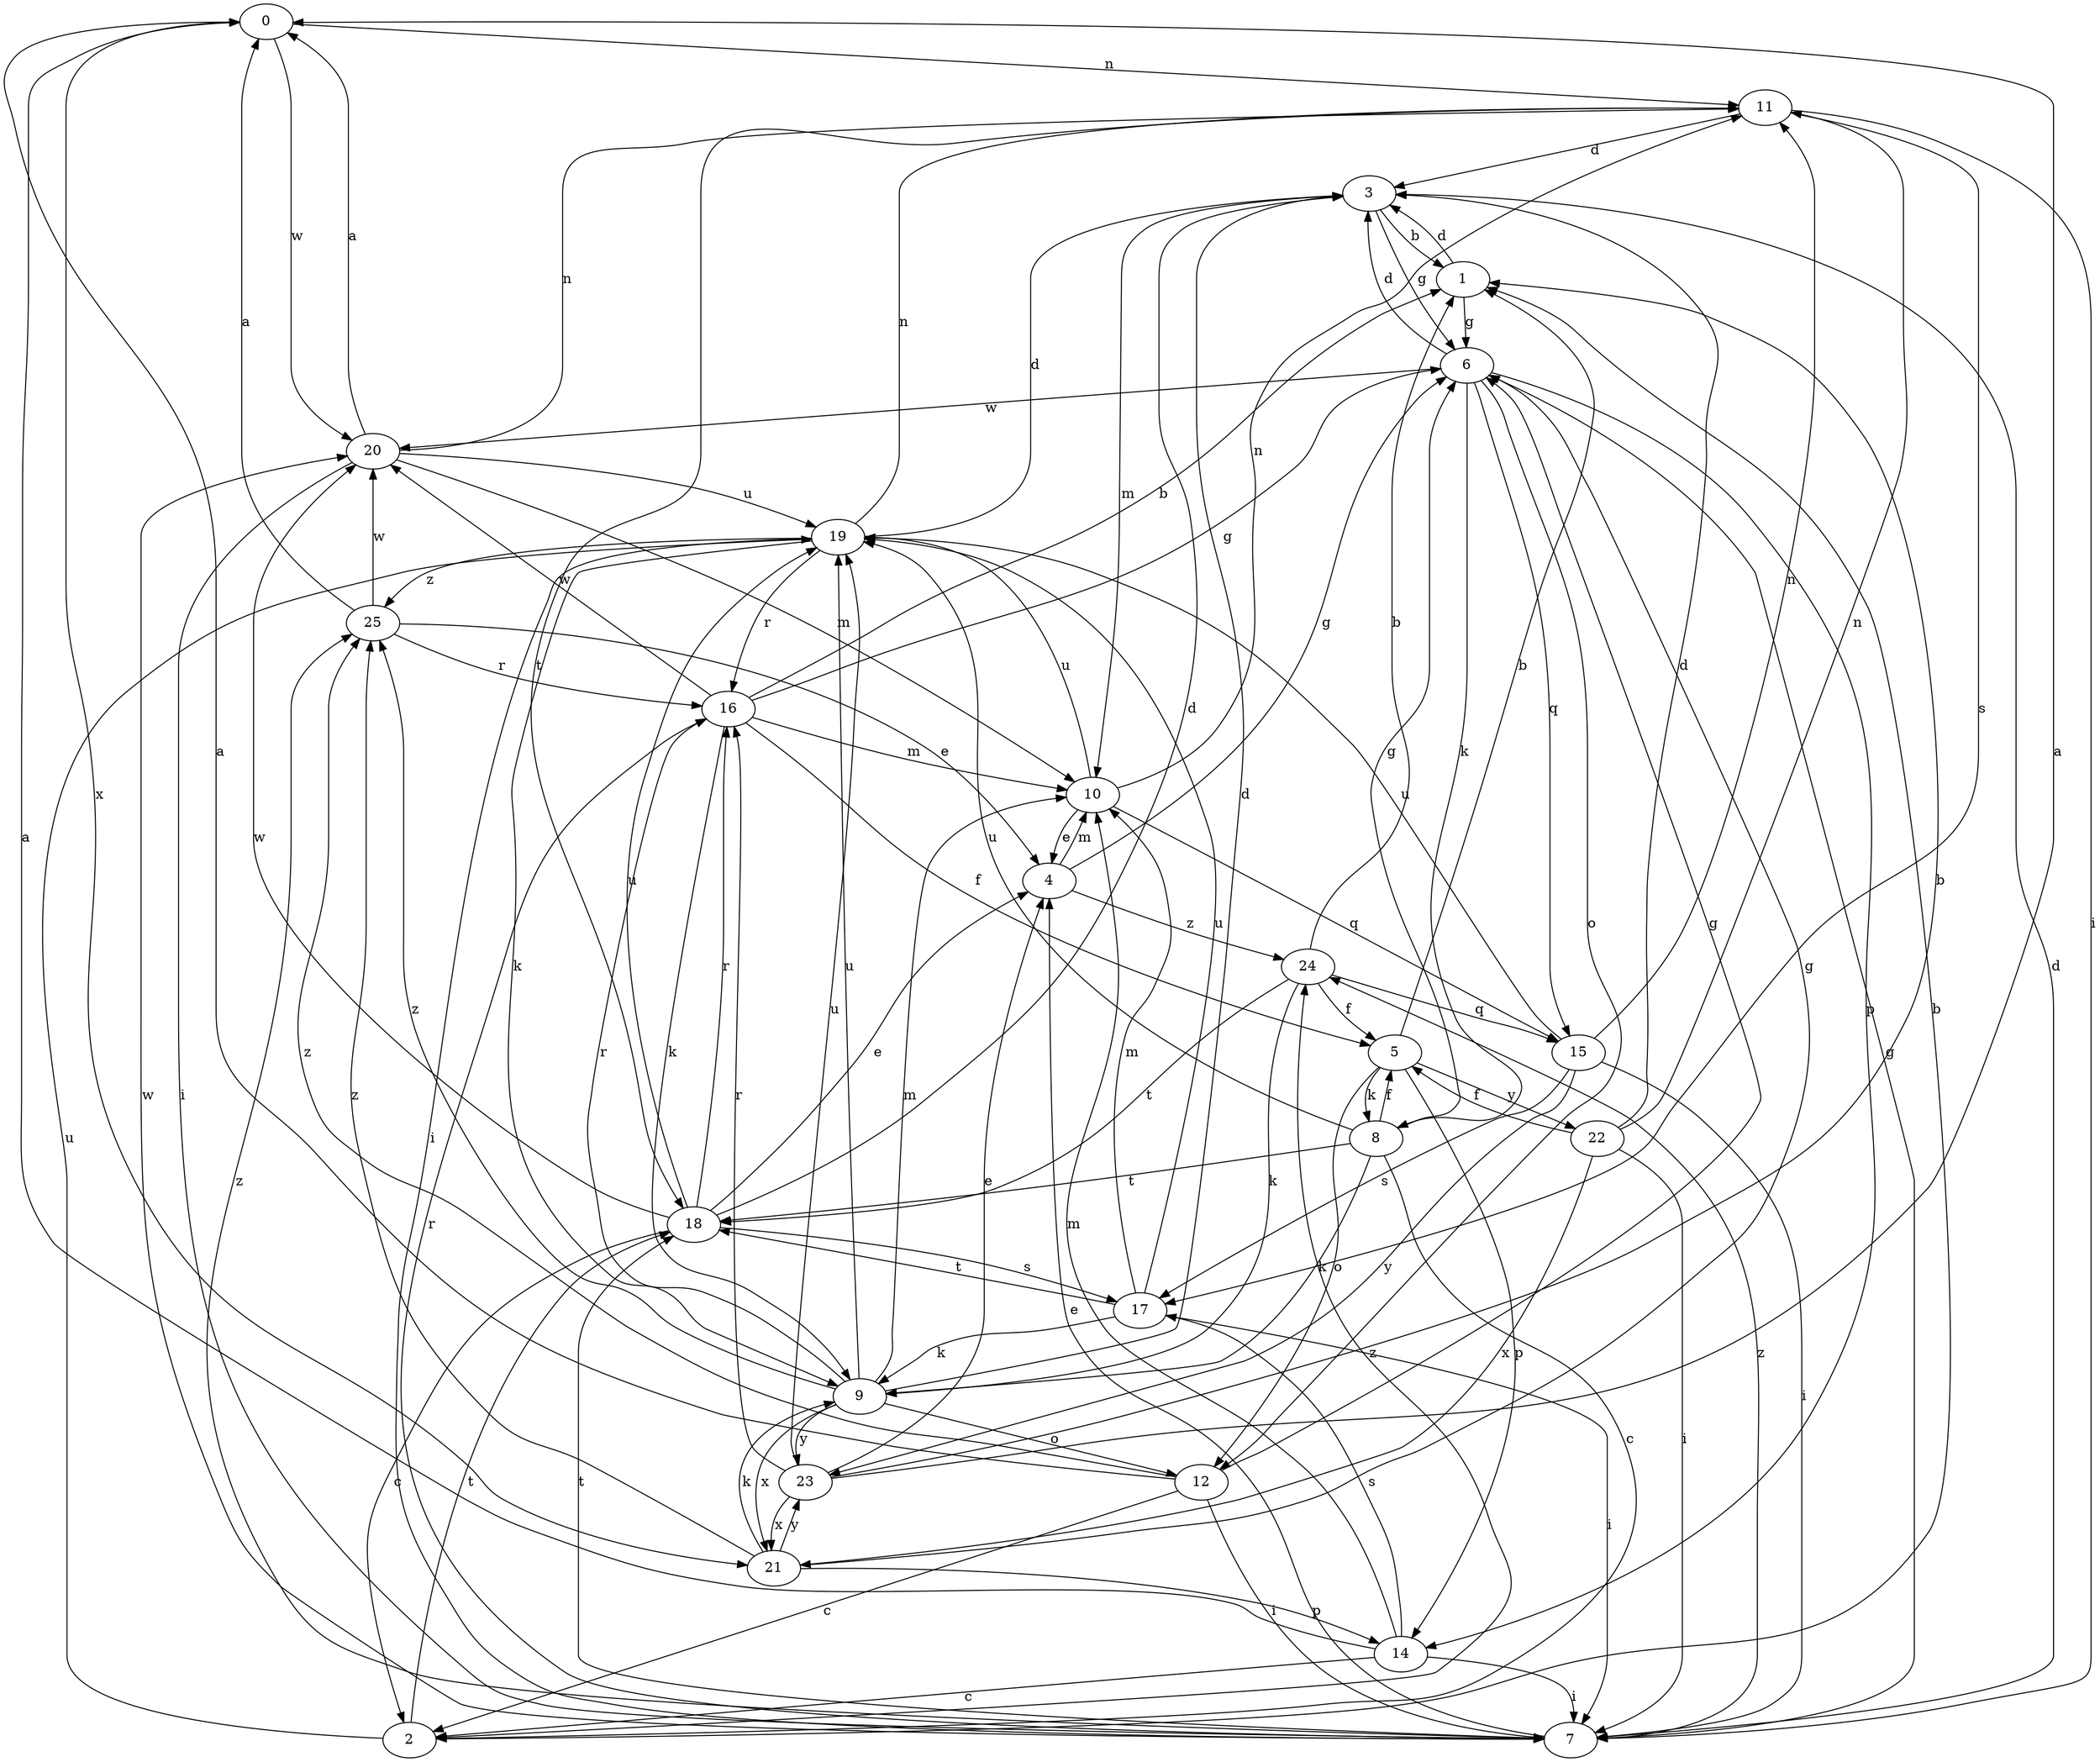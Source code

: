 strict digraph  {
0;
1;
2;
3;
4;
5;
6;
7;
8;
9;
10;
11;
12;
14;
15;
16;
17;
18;
19;
20;
21;
22;
23;
24;
25;
0 -> 11  [label=n];
0 -> 20  [label=w];
0 -> 21  [label=x];
1 -> 3  [label=d];
1 -> 6  [label=g];
2 -> 1  [label=b];
2 -> 18  [label=t];
2 -> 19  [label=u];
2 -> 24  [label=z];
3 -> 1  [label=b];
3 -> 6  [label=g];
3 -> 10  [label=m];
4 -> 6  [label=g];
4 -> 10  [label=m];
4 -> 24  [label=z];
5 -> 1  [label=b];
5 -> 8  [label=k];
5 -> 12  [label=o];
5 -> 14  [label=p];
5 -> 22  [label=y];
6 -> 3  [label=d];
6 -> 8  [label=k];
6 -> 12  [label=o];
6 -> 14  [label=p];
6 -> 15  [label=q];
6 -> 20  [label=w];
7 -> 3  [label=d];
7 -> 4  [label=e];
7 -> 6  [label=g];
7 -> 16  [label=r];
7 -> 18  [label=t];
7 -> 20  [label=w];
7 -> 24  [label=z];
7 -> 25  [label=z];
8 -> 2  [label=c];
8 -> 5  [label=f];
8 -> 6  [label=g];
8 -> 9  [label=k];
8 -> 18  [label=t];
8 -> 19  [label=u];
9 -> 3  [label=d];
9 -> 10  [label=m];
9 -> 12  [label=o];
9 -> 16  [label=r];
9 -> 19  [label=u];
9 -> 21  [label=x];
9 -> 23  [label=y];
9 -> 25  [label=z];
10 -> 4  [label=e];
10 -> 11  [label=n];
10 -> 15  [label=q];
10 -> 19  [label=u];
11 -> 3  [label=d];
11 -> 7  [label=i];
11 -> 17  [label=s];
11 -> 18  [label=t];
12 -> 0  [label=a];
12 -> 2  [label=c];
12 -> 6  [label=g];
12 -> 7  [label=i];
12 -> 25  [label=z];
14 -> 0  [label=a];
14 -> 2  [label=c];
14 -> 7  [label=i];
14 -> 10  [label=m];
14 -> 17  [label=s];
15 -> 7  [label=i];
15 -> 11  [label=n];
15 -> 17  [label=s];
15 -> 19  [label=u];
15 -> 23  [label=y];
16 -> 1  [label=b];
16 -> 5  [label=f];
16 -> 6  [label=g];
16 -> 9  [label=k];
16 -> 10  [label=m];
16 -> 20  [label=w];
17 -> 7  [label=i];
17 -> 9  [label=k];
17 -> 10  [label=m];
17 -> 18  [label=t];
17 -> 19  [label=u];
18 -> 2  [label=c];
18 -> 3  [label=d];
18 -> 4  [label=e];
18 -> 16  [label=r];
18 -> 17  [label=s];
18 -> 19  [label=u];
18 -> 20  [label=w];
19 -> 3  [label=d];
19 -> 7  [label=i];
19 -> 9  [label=k];
19 -> 11  [label=n];
19 -> 16  [label=r];
19 -> 25  [label=z];
20 -> 0  [label=a];
20 -> 7  [label=i];
20 -> 10  [label=m];
20 -> 11  [label=n];
20 -> 19  [label=u];
21 -> 6  [label=g];
21 -> 9  [label=k];
21 -> 14  [label=p];
21 -> 23  [label=y];
21 -> 25  [label=z];
22 -> 3  [label=d];
22 -> 5  [label=f];
22 -> 7  [label=i];
22 -> 11  [label=n];
22 -> 21  [label=x];
23 -> 0  [label=a];
23 -> 1  [label=b];
23 -> 4  [label=e];
23 -> 16  [label=r];
23 -> 19  [label=u];
23 -> 21  [label=x];
24 -> 1  [label=b];
24 -> 5  [label=f];
24 -> 9  [label=k];
24 -> 15  [label=q];
24 -> 18  [label=t];
25 -> 0  [label=a];
25 -> 4  [label=e];
25 -> 16  [label=r];
25 -> 20  [label=w];
}
